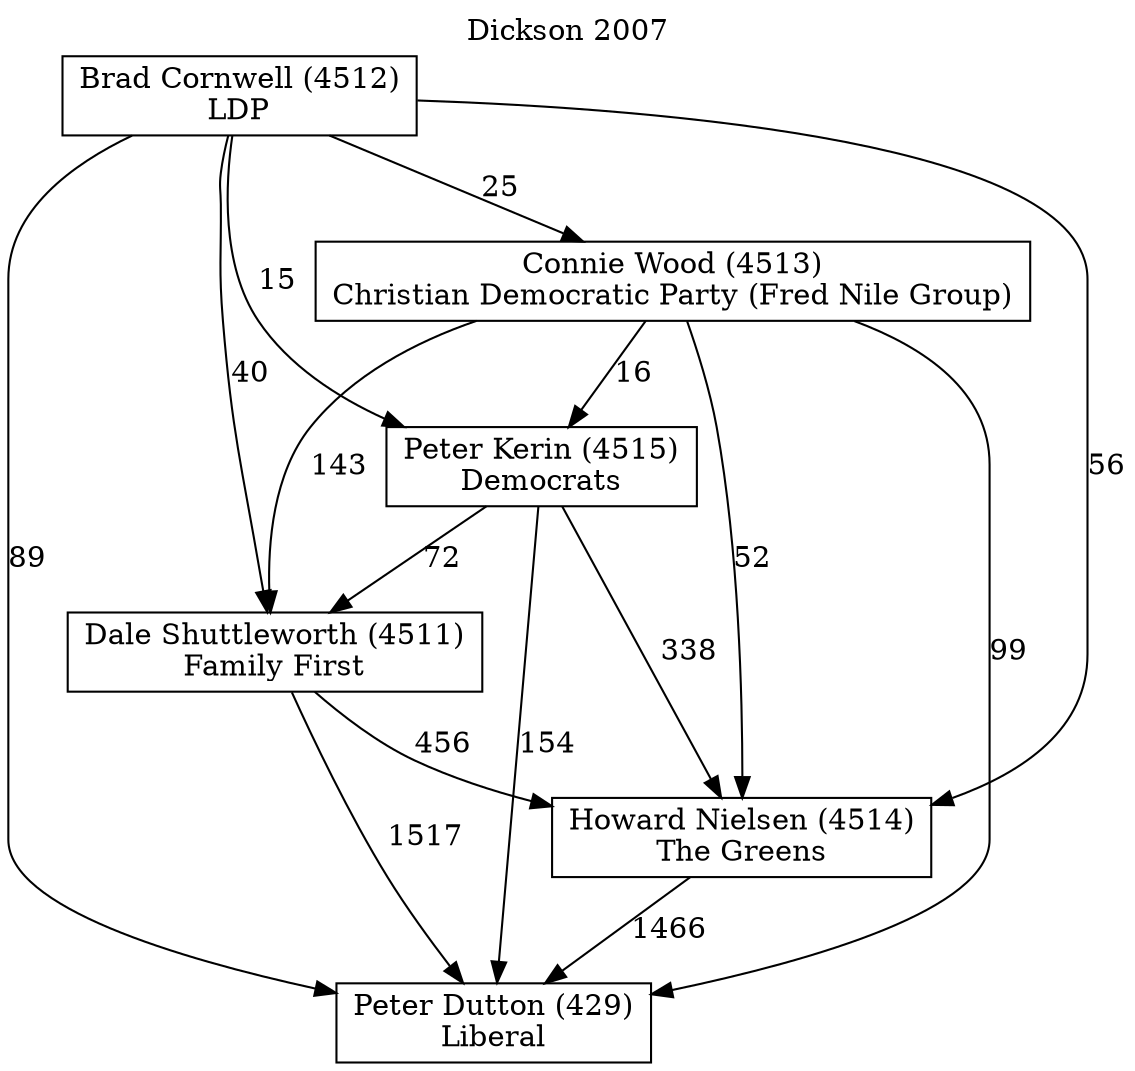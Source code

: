 // House preference flow
digraph "Peter Dutton (429)_Dickson_2007" {
	graph [label="Dickson 2007" labelloc=t mclimit=10]
	node [shape=box]
	"Peter Dutton (429)" [label="Peter Dutton (429)
Liberal"]
	"Howard Nielsen (4514)" [label="Howard Nielsen (4514)
The Greens"]
	"Dale Shuttleworth (4511)" [label="Dale Shuttleworth (4511)
Family First"]
	"Peter Kerin (4515)" [label="Peter Kerin (4515)
Democrats"]
	"Connie Wood (4513)" [label="Connie Wood (4513)
Christian Democratic Party (Fred Nile Group)"]
	"Brad Cornwell (4512)" [label="Brad Cornwell (4512)
LDP"]
	"Howard Nielsen (4514)" -> "Peter Dutton (429)" [label=1466]
	"Dale Shuttleworth (4511)" -> "Howard Nielsen (4514)" [label=456]
	"Peter Kerin (4515)" -> "Dale Shuttleworth (4511)" [label=72]
	"Connie Wood (4513)" -> "Peter Kerin (4515)" [label=16]
	"Brad Cornwell (4512)" -> "Connie Wood (4513)" [label=25]
	"Dale Shuttleworth (4511)" -> "Peter Dutton (429)" [label=1517]
	"Peter Kerin (4515)" -> "Peter Dutton (429)" [label=154]
	"Connie Wood (4513)" -> "Peter Dutton (429)" [label=99]
	"Brad Cornwell (4512)" -> "Peter Dutton (429)" [label=89]
	"Brad Cornwell (4512)" -> "Peter Kerin (4515)" [label=15]
	"Connie Wood (4513)" -> "Dale Shuttleworth (4511)" [label=143]
	"Brad Cornwell (4512)" -> "Dale Shuttleworth (4511)" [label=40]
	"Peter Kerin (4515)" -> "Howard Nielsen (4514)" [label=338]
	"Connie Wood (4513)" -> "Howard Nielsen (4514)" [label=52]
	"Brad Cornwell (4512)" -> "Howard Nielsen (4514)" [label=56]
}

